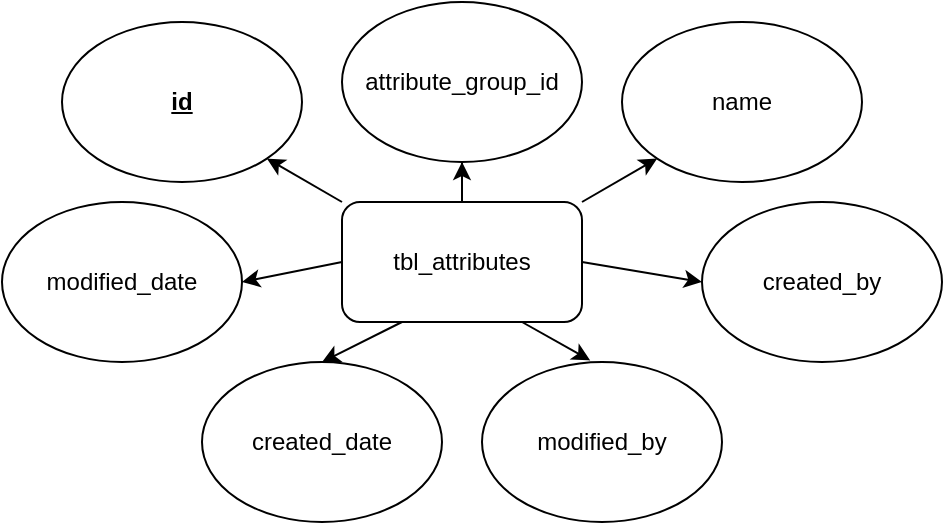 <mxfile version="14.5.1" type="device"><diagram id="DBUtE_0Y1y5wrdO9A3u_" name="Page-1"><mxGraphModel dx="720" dy="555" grid="1" gridSize="10" guides="1" tooltips="1" connect="1" arrows="1" fold="1" page="1" pageScale="1" pageWidth="850" pageHeight="1100" math="0" shadow="0"><root><mxCell id="0"/><mxCell id="1" parent="0"/><mxCell id="AIQHhT9JuH50wtIUHtqJ-16" style="edgeStyle=orthogonalEdgeStyle;rounded=0;orthogonalLoop=1;jettySize=auto;html=1;entryX=0.5;entryY=1;entryDx=0;entryDy=0;fontFamily=Helvetica;fontSize=12;" edge="1" parent="1" source="AIQHhT9JuH50wtIUHtqJ-1" target="AIQHhT9JuH50wtIUHtqJ-3"><mxGeometry relative="1" as="geometry"/></mxCell><mxCell id="AIQHhT9JuH50wtIUHtqJ-1" value="tbl_attributes" style="rounded=1;whiteSpace=wrap;html=1;fontFamily=Helvetica;fontSize=12;" vertex="1" parent="1"><mxGeometry x="360" y="310" width="120" height="60" as="geometry"/></mxCell><mxCell id="AIQHhT9JuH50wtIUHtqJ-2" value="&lt;b style=&quot;font-size: 12px;&quot;&gt;&lt;u style=&quot;font-size: 12px;&quot;&gt;id&lt;/u&gt;&lt;/b&gt;" style="ellipse;whiteSpace=wrap;html=1;fontFamily=Helvetica;fontSize=12;" vertex="1" parent="1"><mxGeometry x="220" y="220" width="120" height="80" as="geometry"/></mxCell><mxCell id="AIQHhT9JuH50wtIUHtqJ-3" value="attribute_group_id" style="ellipse;whiteSpace=wrap;html=1;fontFamily=Helvetica;fontSize=12;" vertex="1" parent="1"><mxGeometry x="360" y="210" width="120" height="80" as="geometry"/></mxCell><mxCell id="AIQHhT9JuH50wtIUHtqJ-4" value="name" style="ellipse;whiteSpace=wrap;html=1;fontFamily=Helvetica;fontSize=12;" vertex="1" parent="1"><mxGeometry x="500" y="220" width="120" height="80" as="geometry"/></mxCell><mxCell id="AIQHhT9JuH50wtIUHtqJ-5" value="created_by" style="ellipse;whiteSpace=wrap;html=1;fontFamily=Helvetica;fontSize=12;" vertex="1" parent="1"><mxGeometry x="540" y="310" width="120" height="80" as="geometry"/></mxCell><mxCell id="AIQHhT9JuH50wtIUHtqJ-6" value="modified_by" style="ellipse;whiteSpace=wrap;html=1;fontFamily=Helvetica;fontSize=12;" vertex="1" parent="1"><mxGeometry x="430" y="390" width="120" height="80" as="geometry"/></mxCell><mxCell id="AIQHhT9JuH50wtIUHtqJ-7" value="created_date" style="ellipse;whiteSpace=wrap;html=1;fontFamily=Helvetica;fontSize=12;" vertex="1" parent="1"><mxGeometry x="290" y="390" width="120" height="80" as="geometry"/></mxCell><mxCell id="AIQHhT9JuH50wtIUHtqJ-8" value="modified_date" style="ellipse;whiteSpace=wrap;html=1;fontFamily=Helvetica;fontSize=12;" vertex="1" parent="1"><mxGeometry x="190" y="310" width="120" height="80" as="geometry"/></mxCell><mxCell id="AIQHhT9JuH50wtIUHtqJ-9" value="" style="endArrow=classic;html=1;entryX=0;entryY=1;entryDx=0;entryDy=0;exitX=1;exitY=0;exitDx=0;exitDy=0;fontFamily=Helvetica;fontSize=12;" edge="1" parent="1" source="AIQHhT9JuH50wtIUHtqJ-1" target="AIQHhT9JuH50wtIUHtqJ-4"><mxGeometry width="50" height="50" relative="1" as="geometry"><mxPoint x="430" y="390" as="sourcePoint"/><mxPoint x="480" y="340" as="targetPoint"/></mxGeometry></mxCell><mxCell id="AIQHhT9JuH50wtIUHtqJ-13" value="" style="endArrow=classic;html=1;entryX=0;entryY=0.5;entryDx=0;entryDy=0;exitX=1;exitY=0.5;exitDx=0;exitDy=0;fontFamily=Helvetica;fontSize=12;" edge="1" parent="1" source="AIQHhT9JuH50wtIUHtqJ-1" target="AIQHhT9JuH50wtIUHtqJ-5"><mxGeometry width="50" height="50" relative="1" as="geometry"><mxPoint x="430" y="390" as="sourcePoint"/><mxPoint x="480" y="340" as="targetPoint"/></mxGeometry></mxCell><mxCell id="AIQHhT9JuH50wtIUHtqJ-14" value="" style="endArrow=classic;html=1;entryX=0.451;entryY=-0.01;entryDx=0;entryDy=0;entryPerimeter=0;exitX=0.75;exitY=1;exitDx=0;exitDy=0;fontFamily=Helvetica;fontSize=12;" edge="1" parent="1" source="AIQHhT9JuH50wtIUHtqJ-1" target="AIQHhT9JuH50wtIUHtqJ-6"><mxGeometry width="50" height="50" relative="1" as="geometry"><mxPoint x="430" y="390" as="sourcePoint"/><mxPoint x="480" y="340" as="targetPoint"/></mxGeometry></mxCell><mxCell id="AIQHhT9JuH50wtIUHtqJ-15" value="" style="endArrow=classic;html=1;entryX=0.5;entryY=0;entryDx=0;entryDy=0;exitX=0.25;exitY=1;exitDx=0;exitDy=0;fontFamily=Helvetica;fontSize=12;" edge="1" parent="1" source="AIQHhT9JuH50wtIUHtqJ-1" target="AIQHhT9JuH50wtIUHtqJ-7"><mxGeometry width="50" height="50" relative="1" as="geometry"><mxPoint x="430" y="390" as="sourcePoint"/><mxPoint x="480" y="340" as="targetPoint"/></mxGeometry></mxCell><mxCell id="AIQHhT9JuH50wtIUHtqJ-17" value="" style="endArrow=classic;html=1;entryX=1;entryY=0.5;entryDx=0;entryDy=0;exitX=0;exitY=0.5;exitDx=0;exitDy=0;fontFamily=Helvetica;fontSize=12;" edge="1" parent="1" source="AIQHhT9JuH50wtIUHtqJ-1" target="AIQHhT9JuH50wtIUHtqJ-8"><mxGeometry width="50" height="50" relative="1" as="geometry"><mxPoint x="430" y="390" as="sourcePoint"/><mxPoint x="480" y="340" as="targetPoint"/></mxGeometry></mxCell><mxCell id="AIQHhT9JuH50wtIUHtqJ-18" value="" style="endArrow=classic;html=1;entryX=1;entryY=1;entryDx=0;entryDy=0;exitX=0;exitY=0;exitDx=0;exitDy=0;fontFamily=Helvetica;fontSize=12;" edge="1" parent="1" source="AIQHhT9JuH50wtIUHtqJ-1" target="AIQHhT9JuH50wtIUHtqJ-2"><mxGeometry width="50" height="50" relative="1" as="geometry"><mxPoint x="430" y="390" as="sourcePoint"/><mxPoint x="480" y="340" as="targetPoint"/></mxGeometry></mxCell></root></mxGraphModel></diagram></mxfile>